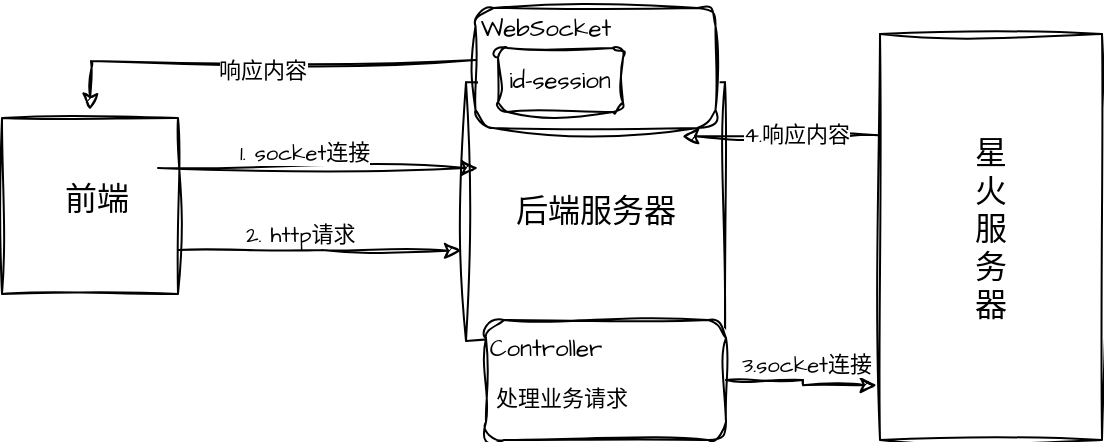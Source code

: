 <mxfile version="24.2.1" type="github">
  <diagram name="第 1 页" id="9qGFkTmmCtSteFMBYOmz">
    <mxGraphModel dx="927" dy="525" grid="0" gridSize="10" guides="1" tooltips="1" connect="1" arrows="1" fold="1" page="0" pageScale="1" pageWidth="1169" pageHeight="827" math="0" shadow="0">
      <root>
        <mxCell id="0" />
        <mxCell id="1" parent="0" />
        <mxCell id="-ZEAYzzwGt-thMd1Q1uo-1" value="" style="whiteSpace=wrap;html=1;aspect=fixed;sketch=1;hachureGap=4;jiggle=2;curveFitting=1;fontFamily=Architects Daughter;fontSource=https%3A%2F%2Ffonts.googleapis.com%2Fcss%3Ffamily%3DArchitects%2BDaughter;" vertex="1" parent="1">
          <mxGeometry x="97" y="199" width="88" height="88" as="geometry" />
        </mxCell>
        <mxCell id="-ZEAYzzwGt-thMd1Q1uo-2" value="" style="whiteSpace=wrap;html=1;aspect=fixed;sketch=1;hachureGap=4;jiggle=2;curveFitting=1;fontFamily=Architects Daughter;fontSource=https%3A%2F%2Ffonts.googleapis.com%2Fcss%3Ffamily%3DArchitects%2BDaughter;" vertex="1" parent="1">
          <mxGeometry x="329" y="181" width="129.5" height="129.5" as="geometry" />
        </mxCell>
        <mxCell id="-ZEAYzzwGt-thMd1Q1uo-3" value="" style="swimlane;startSize=0;sketch=1;hachureGap=4;jiggle=2;curveFitting=1;fontFamily=Architects Daughter;fontSource=https%3A%2F%2Ffonts.googleapis.com%2Fcss%3Ffamily%3DArchitects%2BDaughter;" vertex="1" parent="1">
          <mxGeometry x="536" y="157" width="111" height="203" as="geometry">
            <mxRectangle x="546" y="155" width="50" height="44" as="alternateBounds" />
          </mxGeometry>
        </mxCell>
        <mxCell id="-ZEAYzzwGt-thMd1Q1uo-7" value="&lt;span style=&quot;font-size: 16px;&quot;&gt;星火服务器&lt;/span&gt;" style="text;html=1;align=center;verticalAlign=middle;whiteSpace=wrap;rounded=0;fontFamily=Architects Daughter;fontSource=https%3A%2F%2Ffonts.googleapis.com%2Fcss%3Ffamily%3DArchitects%2BDaughter;" vertex="1" parent="-ZEAYzzwGt-thMd1Q1uo-3">
          <mxGeometry x="44" y="35" width="23" height="126" as="geometry" />
        </mxCell>
        <mxCell id="-ZEAYzzwGt-thMd1Q1uo-5" value="&lt;font style=&quot;font-size: 16px;&quot;&gt;前端&lt;/font&gt;" style="text;html=1;align=center;verticalAlign=middle;whiteSpace=wrap;rounded=0;fontFamily=Architects Daughter;fontSource=https%3A%2F%2Ffonts.googleapis.com%2Fcss%3Ffamily%3DArchitects%2BDaughter;" vertex="1" parent="1">
          <mxGeometry x="111" y="220.75" width="67" height="39" as="geometry" />
        </mxCell>
        <mxCell id="-ZEAYzzwGt-thMd1Q1uo-6" value="&lt;span style=&quot;font-size: 16px;&quot;&gt;后端服务器&lt;/span&gt;" style="text;html=1;align=center;verticalAlign=middle;whiteSpace=wrap;rounded=0;fontFamily=Architects Daughter;fontSource=https%3A%2F%2Ffonts.googleapis.com%2Fcss%3Ffamily%3DArchitects%2BDaughter;" vertex="1" parent="1">
          <mxGeometry x="352.88" y="231.75" width="81.75" height="28" as="geometry" />
        </mxCell>
        <mxCell id="-ZEAYzzwGt-thMd1Q1uo-8" value="" style="endArrow=classic;html=1;rounded=0;sketch=1;hachureGap=4;jiggle=2;curveFitting=1;fontFamily=Architects Daughter;fontSource=https%3A%2F%2Ffonts.googleapis.com%2Fcss%3Ffamily%3DArchitects%2BDaughter;" edge="1" parent="1">
          <mxGeometry relative="1" as="geometry">
            <mxPoint x="175" y="224" as="sourcePoint" />
            <mxPoint x="335" y="224" as="targetPoint" />
          </mxGeometry>
        </mxCell>
        <mxCell id="-ZEAYzzwGt-thMd1Q1uo-10" value="1. socket连接" style="edgeLabel;resizable=0;html=1;;align=left;verticalAlign=bottom;sketch=1;hachureGap=4;jiggle=2;curveFitting=1;fontFamily=Architects Daughter;fontSource=https%3A%2F%2Ffonts.googleapis.com%2Fcss%3Ffamily%3DArchitects%2BDaughter;" connectable="0" vertex="1" parent="-ZEAYzzwGt-thMd1Q1uo-8">
          <mxGeometry x="-1" relative="1" as="geometry">
            <mxPoint x="39" as="offset" />
          </mxGeometry>
        </mxCell>
        <mxCell id="-ZEAYzzwGt-thMd1Q1uo-27" style="edgeStyle=orthogonalEdgeStyle;rounded=0;sketch=1;hachureGap=4;jiggle=2;curveFitting=1;orthogonalLoop=1;jettySize=auto;html=1;entryX=0.5;entryY=0;entryDx=0;entryDy=0;fontFamily=Architects Daughter;fontSource=https%3A%2F%2Ffonts.googleapis.com%2Fcss%3Ffamily%3DArchitects%2BDaughter;" edge="1" parent="1">
          <mxGeometry relative="1" as="geometry">
            <mxPoint x="333.76" y="170" as="sourcePoint" />
            <mxPoint x="141" y="195" as="targetPoint" />
          </mxGeometry>
        </mxCell>
        <mxCell id="-ZEAYzzwGt-thMd1Q1uo-28" value="响应内容" style="edgeLabel;html=1;align=center;verticalAlign=middle;resizable=0;points=[];sketch=1;hachureGap=4;jiggle=2;curveFitting=1;fontFamily=Architects Daughter;fontSource=https%3A%2F%2Ffonts.googleapis.com%2Fcss%3Ffamily%3DArchitects%2BDaughter;" vertex="1" connectable="0" parent="-ZEAYzzwGt-thMd1Q1uo-27">
          <mxGeometry x="-0.01" y="4" relative="1" as="geometry">
            <mxPoint as="offset" />
          </mxGeometry>
        </mxCell>
        <mxCell id="-ZEAYzzwGt-thMd1Q1uo-11" value="" style="rounded=1;whiteSpace=wrap;html=1;sketch=1;hachureGap=4;jiggle=2;curveFitting=1;fontFamily=Architects Daughter;fontSource=https%3A%2F%2Ffonts.googleapis.com%2Fcss%3Ffamily%3DArchitects%2BDaughter;" vertex="1" parent="1">
          <mxGeometry x="333.76" y="144" width="120" height="60" as="geometry" />
        </mxCell>
        <mxCell id="-ZEAYzzwGt-thMd1Q1uo-12" value="WebSocket" style="text;html=1;align=center;verticalAlign=middle;whiteSpace=wrap;rounded=0;fontFamily=Architects Daughter;fontSource=https%3A%2F%2Ffonts.googleapis.com%2Fcss%3Ffamily%3DArchitects%2BDaughter;" vertex="1" parent="1">
          <mxGeometry x="339" y="140" width="60" height="30" as="geometry" />
        </mxCell>
        <mxCell id="-ZEAYzzwGt-thMd1Q1uo-13" value="" style="rounded=1;whiteSpace=wrap;html=1;sketch=1;hachureGap=4;jiggle=2;curveFitting=1;fontFamily=Architects Daughter;fontSource=https%3A%2F%2Ffonts.googleapis.com%2Fcss%3Ffamily%3DArchitects%2BDaughter;" vertex="1" parent="1">
          <mxGeometry x="345" y="164" width="62.5" height="32" as="geometry" />
        </mxCell>
        <mxCell id="-ZEAYzzwGt-thMd1Q1uo-15" value="id-session" style="text;html=1;align=center;verticalAlign=middle;whiteSpace=wrap;rounded=0;fontFamily=Architects Daughter;fontSource=https%3A%2F%2Ffonts.googleapis.com%2Fcss%3Ffamily%3DArchitects%2BDaughter;" vertex="1" parent="1">
          <mxGeometry x="346.25" y="166" width="60" height="30" as="geometry" />
        </mxCell>
        <mxCell id="-ZEAYzzwGt-thMd1Q1uo-16" value="" style="rounded=1;whiteSpace=wrap;html=1;sketch=1;hachureGap=4;jiggle=2;curveFitting=1;fontFamily=Architects Daughter;fontSource=https%3A%2F%2Ffonts.googleapis.com%2Fcss%3Ffamily%3DArchitects%2BDaughter;" vertex="1" parent="1">
          <mxGeometry x="339" y="300" width="120" height="60" as="geometry" />
        </mxCell>
        <mxCell id="-ZEAYzzwGt-thMd1Q1uo-17" value="Controller" style="text;html=1;align=center;verticalAlign=middle;whiteSpace=wrap;rounded=0;fontFamily=Architects Daughter;fontSource=https%3A%2F%2Ffonts.googleapis.com%2Fcss%3Ffamily%3DArchitects%2BDaughter;" vertex="1" parent="1">
          <mxGeometry x="339" y="300" width="60" height="30" as="geometry" />
        </mxCell>
        <mxCell id="-ZEAYzzwGt-thMd1Q1uo-18" style="edgeStyle=orthogonalEdgeStyle;rounded=0;sketch=1;hachureGap=4;jiggle=2;curveFitting=1;orthogonalLoop=1;jettySize=auto;html=1;exitX=1;exitY=0.75;exitDx=0;exitDy=0;entryX=-0.019;entryY=0.652;entryDx=0;entryDy=0;entryPerimeter=0;fontFamily=Architects Daughter;fontSource=https%3A%2F%2Ffonts.googleapis.com%2Fcss%3Ffamily%3DArchitects%2BDaughter;" edge="1" parent="1" source="-ZEAYzzwGt-thMd1Q1uo-1" target="-ZEAYzzwGt-thMd1Q1uo-2">
          <mxGeometry relative="1" as="geometry" />
        </mxCell>
        <mxCell id="-ZEAYzzwGt-thMd1Q1uo-19" value="2. http请求" style="edgeLabel;resizable=0;html=1;;align=left;verticalAlign=bottom;sketch=1;hachureGap=4;jiggle=2;curveFitting=1;fontFamily=Architects Daughter;fontSource=https%3A%2F%2Ffonts.googleapis.com%2Fcss%3Ffamily%3DArchitects%2BDaughter;" connectable="0" vertex="1" parent="1">
          <mxGeometry x="217" y="265" as="geometry" />
        </mxCell>
        <mxCell id="-ZEAYzzwGt-thMd1Q1uo-20" value="处理业务请求" style="edgeLabel;resizable=0;html=1;;align=left;verticalAlign=bottom;sketch=1;hachureGap=4;jiggle=2;curveFitting=1;fontFamily=Architects Daughter;fontSource=https%3A%2F%2Ffonts.googleapis.com%2Fcss%3Ffamily%3DArchitects%2BDaughter;" connectable="0" vertex="1" parent="1">
          <mxGeometry x="342" y="347" as="geometry" />
        </mxCell>
        <mxCell id="-ZEAYzzwGt-thMd1Q1uo-21" style="edgeStyle=orthogonalEdgeStyle;rounded=0;sketch=1;hachureGap=4;jiggle=2;curveFitting=1;orthogonalLoop=1;jettySize=auto;html=1;exitX=1;exitY=0.5;exitDx=0;exitDy=0;entryX=-0.015;entryY=0.865;entryDx=0;entryDy=0;entryPerimeter=0;fontFamily=Architects Daughter;fontSource=https%3A%2F%2Ffonts.googleapis.com%2Fcss%3Ffamily%3DArchitects%2BDaughter;" edge="1" parent="1" source="-ZEAYzzwGt-thMd1Q1uo-16" target="-ZEAYzzwGt-thMd1Q1uo-3">
          <mxGeometry relative="1" as="geometry" />
        </mxCell>
        <mxCell id="-ZEAYzzwGt-thMd1Q1uo-24" value="3.socket连接" style="edgeLabel;resizable=0;html=1;;align=left;verticalAlign=bottom;sketch=1;hachureGap=4;jiggle=2;curveFitting=1;fontFamily=Architects Daughter;fontSource=https%3A%2F%2Ffonts.googleapis.com%2Fcss%3Ffamily%3DArchitects%2BDaughter;" connectable="0" vertex="1" parent="1">
          <mxGeometry x="465" y="330" as="geometry" />
        </mxCell>
        <mxCell id="-ZEAYzzwGt-thMd1Q1uo-25" style="edgeStyle=orthogonalEdgeStyle;rounded=0;sketch=1;hachureGap=4;jiggle=2;curveFitting=1;orthogonalLoop=1;jettySize=auto;html=1;exitX=0;exitY=0.25;exitDx=0;exitDy=0;entryX=0.861;entryY=1.07;entryDx=0;entryDy=0;entryPerimeter=0;fontFamily=Architects Daughter;fontSource=https%3A%2F%2Ffonts.googleapis.com%2Fcss%3Ffamily%3DArchitects%2BDaughter;" edge="1" parent="1" source="-ZEAYzzwGt-thMd1Q1uo-3" target="-ZEAYzzwGt-thMd1Q1uo-11">
          <mxGeometry relative="1" as="geometry" />
        </mxCell>
        <mxCell id="-ZEAYzzwGt-thMd1Q1uo-26" value="4.响应内容" style="edgeLabel;html=1;align=center;verticalAlign=middle;resizable=0;points=[];sketch=1;hachureGap=4;jiggle=2;curveFitting=1;fontFamily=Architects Daughter;fontSource=https%3A%2F%2Ffonts.googleapis.com%2Fcss%3Ffamily%3DArchitects%2BDaughter;" vertex="1" connectable="0" parent="-ZEAYzzwGt-thMd1Q1uo-25">
          <mxGeometry x="-0.133" y="-1" relative="1" as="geometry">
            <mxPoint as="offset" />
          </mxGeometry>
        </mxCell>
      </root>
    </mxGraphModel>
  </diagram>
</mxfile>
